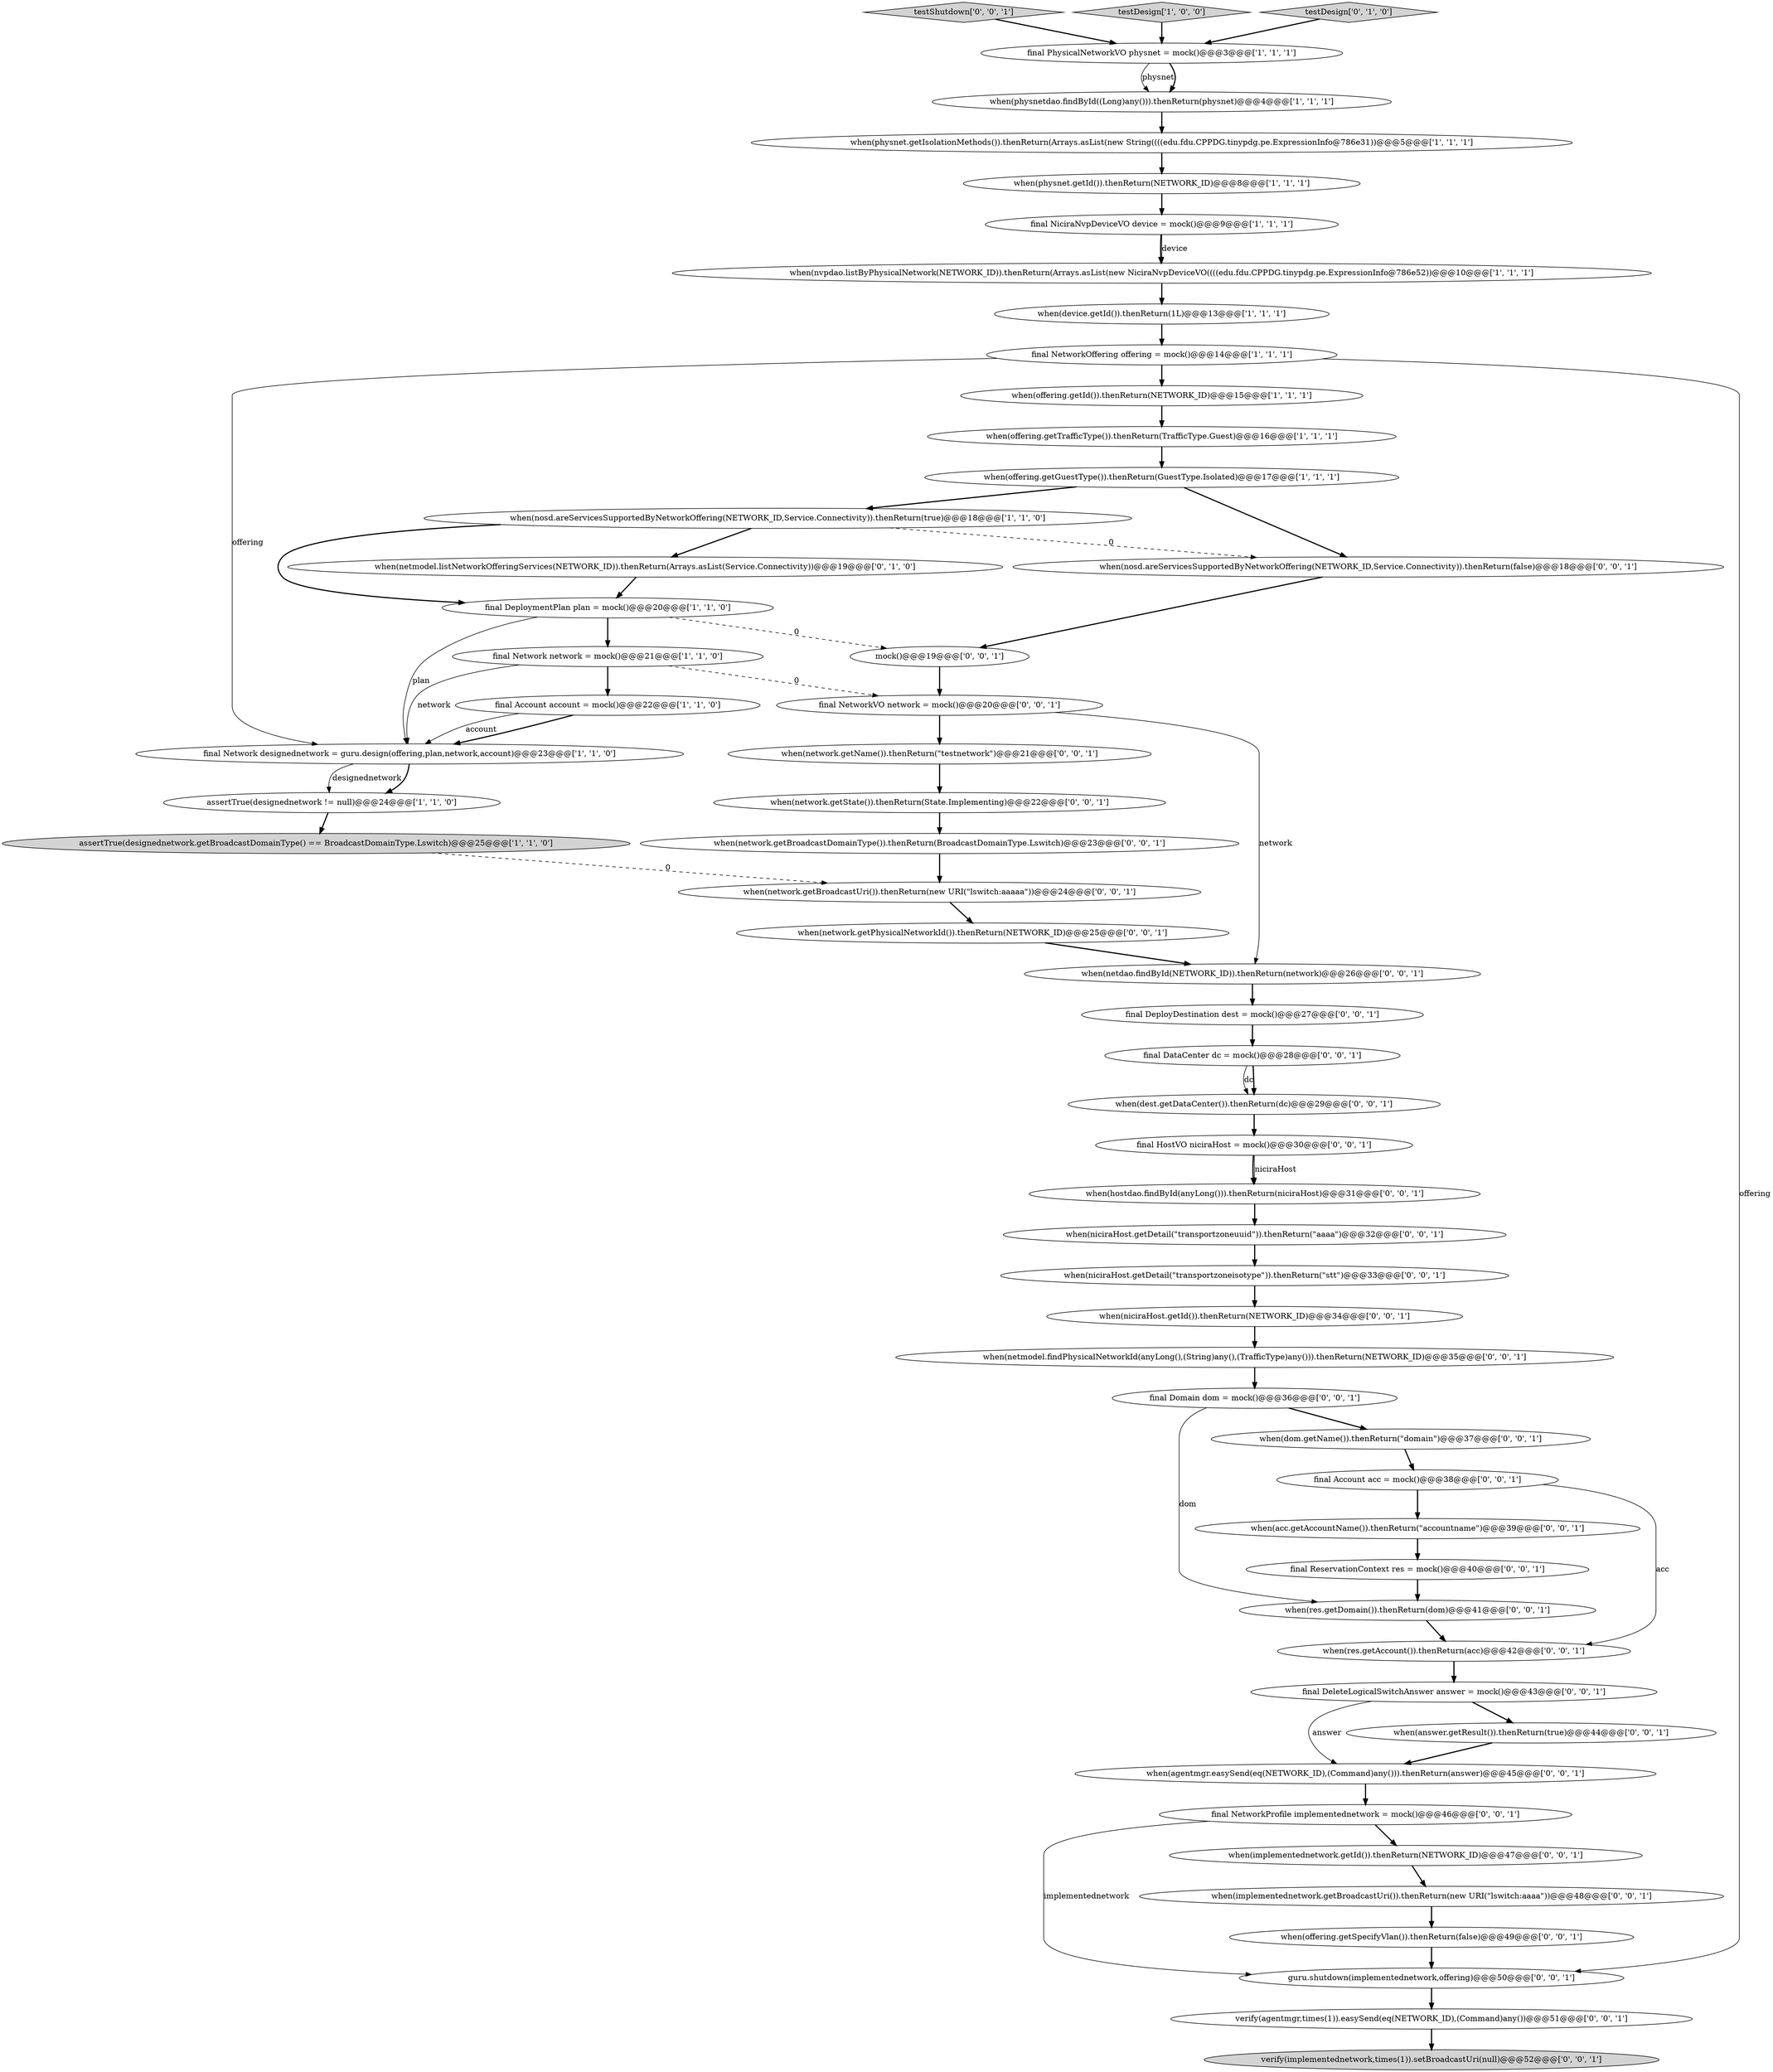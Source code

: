 digraph {
30 [style = filled, label = "when(netmodel.findPhysicalNetworkId(anyLong(),(String)any(),(TrafficType)any())).thenReturn(NETWORK_ID)@@@35@@@['0', '0', '1']", fillcolor = white, shape = ellipse image = "AAA0AAABBB3BBB"];
5 [style = filled, label = "final NiciraNvpDeviceVO device = mock()@@@9@@@['1', '1', '1']", fillcolor = white, shape = ellipse image = "AAA0AAABBB1BBB"];
55 [style = filled, label = "final Account acc = mock()@@@38@@@['0', '0', '1']", fillcolor = white, shape = ellipse image = "AAA0AAABBB3BBB"];
13 [style = filled, label = "final PhysicalNetworkVO physnet = mock()@@@3@@@['1', '1', '1']", fillcolor = white, shape = ellipse image = "AAA0AAABBB1BBB"];
16 [style = filled, label = "when(device.getId()).thenReturn(1L)@@@13@@@['1', '1', '1']", fillcolor = white, shape = ellipse image = "AAA0AAABBB1BBB"];
2 [style = filled, label = "assertTrue(designednetwork != null)@@@24@@@['1', '1', '0']", fillcolor = white, shape = ellipse image = "AAA0AAABBB1BBB"];
32 [style = filled, label = "when(network.getPhysicalNetworkId()).thenReturn(NETWORK_ID)@@@25@@@['0', '0', '1']", fillcolor = white, shape = ellipse image = "AAA0AAABBB3BBB"];
42 [style = filled, label = "final DataCenter dc = mock()@@@28@@@['0', '0', '1']", fillcolor = white, shape = ellipse image = "AAA0AAABBB3BBB"];
7 [style = filled, label = "final Network designednetwork = guru.design(offering,plan,network,account)@@@23@@@['1', '1', '0']", fillcolor = white, shape = ellipse image = "AAA0AAABBB1BBB"];
44 [style = filled, label = "when(agentmgr.easySend(eq(NETWORK_ID),(Command)any())).thenReturn(answer)@@@45@@@['0', '0', '1']", fillcolor = white, shape = ellipse image = "AAA0AAABBB3BBB"];
6 [style = filled, label = "assertTrue(designednetwork.getBroadcastDomainType() == BroadcastDomainType.Lswitch)@@@25@@@['1', '1', '0']", fillcolor = lightgray, shape = ellipse image = "AAA0AAABBB1BBB"];
35 [style = filled, label = "mock()@@@19@@@['0', '0', '1']", fillcolor = white, shape = ellipse image = "AAA0AAABBB3BBB"];
51 [style = filled, label = "when(hostdao.findById(anyLong())).thenReturn(niciraHost)@@@31@@@['0', '0', '1']", fillcolor = white, shape = ellipse image = "AAA0AAABBB3BBB"];
50 [style = filled, label = "final DeployDestination dest = mock()@@@27@@@['0', '0', '1']", fillcolor = white, shape = ellipse image = "AAA0AAABBB3BBB"];
36 [style = filled, label = "final NetworkVO network = mock()@@@20@@@['0', '0', '1']", fillcolor = white, shape = ellipse image = "AAA0AAABBB3BBB"];
23 [style = filled, label = "when(network.getBroadcastUri()).thenReturn(new URI(\"lswitch:aaaaa\"))@@@24@@@['0', '0', '1']", fillcolor = white, shape = ellipse image = "AAA0AAABBB3BBB"];
46 [style = filled, label = "testShutdown['0', '0', '1']", fillcolor = lightgray, shape = diamond image = "AAA0AAABBB3BBB"];
39 [style = filled, label = "when(implementednetwork.getBroadcastUri()).thenReturn(new URI(\"lswitch:aaaa\"))@@@48@@@['0', '0', '1']", fillcolor = white, shape = ellipse image = "AAA0AAABBB3BBB"];
1 [style = filled, label = "when(nosd.areServicesSupportedByNetworkOffering(NETWORK_ID,Service.Connectivity)).thenReturn(true)@@@18@@@['1', '1', '0']", fillcolor = white, shape = ellipse image = "AAA0AAABBB1BBB"];
33 [style = filled, label = "when(res.getDomain()).thenReturn(dom)@@@41@@@['0', '0', '1']", fillcolor = white, shape = ellipse image = "AAA0AAABBB3BBB"];
17 [style = filled, label = "when(physnet.getId()).thenReturn(NETWORK_ID)@@@8@@@['1', '1', '1']", fillcolor = white, shape = ellipse image = "AAA0AAABBB1BBB"];
56 [style = filled, label = "when(network.getBroadcastDomainType()).thenReturn(BroadcastDomainType.Lswitch)@@@23@@@['0', '0', '1']", fillcolor = white, shape = ellipse image = "AAA0AAABBB3BBB"];
10 [style = filled, label = "when(physnet.getIsolationMethods()).thenReturn(Arrays.asList(new String((((edu.fdu.CPPDG.tinypdg.pe.ExpressionInfo@786e31))@@@5@@@['1', '1', '1']", fillcolor = white, shape = ellipse image = "AAA0AAABBB1BBB"];
11 [style = filled, label = "final Network network = mock()@@@21@@@['1', '1', '0']", fillcolor = white, shape = ellipse image = "AAA0AAABBB1BBB"];
14 [style = filled, label = "when(physnetdao.findById((Long)any())).thenReturn(physnet)@@@4@@@['1', '1', '1']", fillcolor = white, shape = ellipse image = "AAA0AAABBB1BBB"];
18 [style = filled, label = "when(offering.getTrafficType()).thenReturn(TrafficType.Guest)@@@16@@@['1', '1', '1']", fillcolor = white, shape = ellipse image = "AAA0AAABBB1BBB"];
37 [style = filled, label = "when(acc.getAccountName()).thenReturn(\"accountname\")@@@39@@@['0', '0', '1']", fillcolor = white, shape = ellipse image = "AAA0AAABBB3BBB"];
40 [style = filled, label = "when(offering.getSpecifyVlan()).thenReturn(false)@@@49@@@['0', '0', '1']", fillcolor = white, shape = ellipse image = "AAA0AAABBB3BBB"];
47 [style = filled, label = "when(niciraHost.getDetail(\"transportzoneuuid\")).thenReturn(\"aaaa\")@@@32@@@['0', '0', '1']", fillcolor = white, shape = ellipse image = "AAA0AAABBB3BBB"];
53 [style = filled, label = "when(niciraHost.getId()).thenReturn(NETWORK_ID)@@@34@@@['0', '0', '1']", fillcolor = white, shape = ellipse image = "AAA0AAABBB3BBB"];
3 [style = filled, label = "final Account account = mock()@@@22@@@['1', '1', '0']", fillcolor = white, shape = ellipse image = "AAA0AAABBB1BBB"];
22 [style = filled, label = "final NetworkProfile implementednetwork = mock()@@@46@@@['0', '0', '1']", fillcolor = white, shape = ellipse image = "AAA0AAABBB3BBB"];
49 [style = filled, label = "when(dom.getName()).thenReturn(\"domain\")@@@37@@@['0', '0', '1']", fillcolor = white, shape = ellipse image = "AAA0AAABBB3BBB"];
31 [style = filled, label = "when(nosd.areServicesSupportedByNetworkOffering(NETWORK_ID,Service.Connectivity)).thenReturn(false)@@@18@@@['0', '0', '1']", fillcolor = white, shape = ellipse image = "AAA0AAABBB3BBB"];
27 [style = filled, label = "when(network.getState()).thenReturn(State.Implementing)@@@22@@@['0', '0', '1']", fillcolor = white, shape = ellipse image = "AAA0AAABBB3BBB"];
12 [style = filled, label = "final DeploymentPlan plan = mock()@@@20@@@['1', '1', '0']", fillcolor = white, shape = ellipse image = "AAA0AAABBB1BBB"];
24 [style = filled, label = "when(res.getAccount()).thenReturn(acc)@@@42@@@['0', '0', '1']", fillcolor = white, shape = ellipse image = "AAA0AAABBB3BBB"];
9 [style = filled, label = "when(nvpdao.listByPhysicalNetwork(NETWORK_ID)).thenReturn(Arrays.asList(new NiciraNvpDeviceVO((((edu.fdu.CPPDG.tinypdg.pe.ExpressionInfo@786e52))@@@10@@@['1', '1', '1']", fillcolor = white, shape = ellipse image = "AAA0AAABBB1BBB"];
52 [style = filled, label = "verify(implementednetwork,times(1)).setBroadcastUri(null)@@@52@@@['0', '0', '1']", fillcolor = lightgray, shape = ellipse image = "AAA0AAABBB3BBB"];
4 [style = filled, label = "when(offering.getGuestType()).thenReturn(GuestType.Isolated)@@@17@@@['1', '1', '1']", fillcolor = white, shape = ellipse image = "AAA0AAABBB1BBB"];
28 [style = filled, label = "when(netdao.findById(NETWORK_ID)).thenReturn(network)@@@26@@@['0', '0', '1']", fillcolor = white, shape = ellipse image = "AAA0AAABBB3BBB"];
41 [style = filled, label = "final Domain dom = mock()@@@36@@@['0', '0', '1']", fillcolor = white, shape = ellipse image = "AAA0AAABBB3BBB"];
48 [style = filled, label = "when(niciraHost.getDetail(\"transportzoneisotype\")).thenReturn(\"stt\")@@@33@@@['0', '0', '1']", fillcolor = white, shape = ellipse image = "AAA0AAABBB3BBB"];
54 [style = filled, label = "final ReservationContext res = mock()@@@40@@@['0', '0', '1']", fillcolor = white, shape = ellipse image = "AAA0AAABBB3BBB"];
15 [style = filled, label = "when(offering.getId()).thenReturn(NETWORK_ID)@@@15@@@['1', '1', '1']", fillcolor = white, shape = ellipse image = "AAA0AAABBB1BBB"];
21 [style = filled, label = "final DeleteLogicalSwitchAnswer answer = mock()@@@43@@@['0', '0', '1']", fillcolor = white, shape = ellipse image = "AAA0AAABBB3BBB"];
29 [style = filled, label = "final HostVO niciraHost = mock()@@@30@@@['0', '0', '1']", fillcolor = white, shape = ellipse image = "AAA0AAABBB3BBB"];
34 [style = filled, label = "guru.shutdown(implementednetwork,offering)@@@50@@@['0', '0', '1']", fillcolor = white, shape = ellipse image = "AAA0AAABBB3BBB"];
43 [style = filled, label = "when(answer.getResult()).thenReturn(true)@@@44@@@['0', '0', '1']", fillcolor = white, shape = ellipse image = "AAA0AAABBB3BBB"];
0 [style = filled, label = "final NetworkOffering offering = mock()@@@14@@@['1', '1', '1']", fillcolor = white, shape = ellipse image = "AAA0AAABBB1BBB"];
25 [style = filled, label = "verify(agentmgr,times(1)).easySend(eq(NETWORK_ID),(Command)any())@@@51@@@['0', '0', '1']", fillcolor = white, shape = ellipse image = "AAA0AAABBB3BBB"];
38 [style = filled, label = "when(dest.getDataCenter()).thenReturn(dc)@@@29@@@['0', '0', '1']", fillcolor = white, shape = ellipse image = "AAA0AAABBB3BBB"];
26 [style = filled, label = "when(network.getName()).thenReturn(\"testnetwork\")@@@21@@@['0', '0', '1']", fillcolor = white, shape = ellipse image = "AAA0AAABBB3BBB"];
8 [style = filled, label = "testDesign['1', '0', '0']", fillcolor = lightgray, shape = diamond image = "AAA0AAABBB1BBB"];
19 [style = filled, label = "testDesign['0', '1', '0']", fillcolor = lightgray, shape = diamond image = "AAA0AAABBB2BBB"];
20 [style = filled, label = "when(netmodel.listNetworkOfferingServices(NETWORK_ID)).thenReturn(Arrays.asList(Service.Connectivity))@@@19@@@['0', '1', '0']", fillcolor = white, shape = ellipse image = "AAA1AAABBB2BBB"];
45 [style = filled, label = "when(implementednetwork.getId()).thenReturn(NETWORK_ID)@@@47@@@['0', '0', '1']", fillcolor = white, shape = ellipse image = "AAA0AAABBB3BBB"];
24->21 [style = bold, label=""];
11->3 [style = bold, label=""];
11->7 [style = solid, label="network"];
46->13 [style = bold, label=""];
13->14 [style = solid, label="physnet"];
23->32 [style = bold, label=""];
51->47 [style = bold, label=""];
48->53 [style = bold, label=""];
37->54 [style = bold, label=""];
36->28 [style = solid, label="network"];
10->17 [style = bold, label=""];
15->18 [style = bold, label=""];
12->7 [style = solid, label="plan"];
49->55 [style = bold, label=""];
1->12 [style = bold, label=""];
9->16 [style = bold, label=""];
41->33 [style = solid, label="dom"];
38->29 [style = bold, label=""];
7->2 [style = solid, label="designednetwork"];
16->0 [style = bold, label=""];
27->56 [style = bold, label=""];
42->38 [style = solid, label="dc"];
11->36 [style = dashed, label="0"];
50->42 [style = bold, label=""];
5->9 [style = bold, label=""];
42->38 [style = bold, label=""];
7->2 [style = bold, label=""];
3->7 [style = bold, label=""];
26->27 [style = bold, label=""];
29->51 [style = bold, label=""];
4->1 [style = bold, label=""];
19->13 [style = bold, label=""];
47->48 [style = bold, label=""];
30->41 [style = bold, label=""];
55->24 [style = solid, label="acc"];
31->35 [style = bold, label=""];
0->15 [style = bold, label=""];
54->33 [style = bold, label=""];
21->43 [style = bold, label=""];
21->44 [style = solid, label="answer"];
25->52 [style = bold, label=""];
1->31 [style = dashed, label="0"];
0->34 [style = solid, label="offering"];
32->28 [style = bold, label=""];
36->26 [style = bold, label=""];
3->7 [style = solid, label="account"];
40->34 [style = bold, label=""];
35->36 [style = bold, label=""];
8->13 [style = bold, label=""];
53->30 [style = bold, label=""];
41->49 [style = bold, label=""];
55->37 [style = bold, label=""];
2->6 [style = bold, label=""];
12->35 [style = dashed, label="0"];
4->31 [style = bold, label=""];
0->7 [style = solid, label="offering"];
12->11 [style = bold, label=""];
39->40 [style = bold, label=""];
56->23 [style = bold, label=""];
34->25 [style = bold, label=""];
1->20 [style = bold, label=""];
13->14 [style = bold, label=""];
14->10 [style = bold, label=""];
33->24 [style = bold, label=""];
29->51 [style = solid, label="niciraHost"];
43->44 [style = bold, label=""];
22->45 [style = bold, label=""];
45->39 [style = bold, label=""];
22->34 [style = solid, label="implementednetwork"];
17->5 [style = bold, label=""];
20->12 [style = bold, label=""];
44->22 [style = bold, label=""];
18->4 [style = bold, label=""];
28->50 [style = bold, label=""];
6->23 [style = dashed, label="0"];
5->9 [style = solid, label="device"];
}
